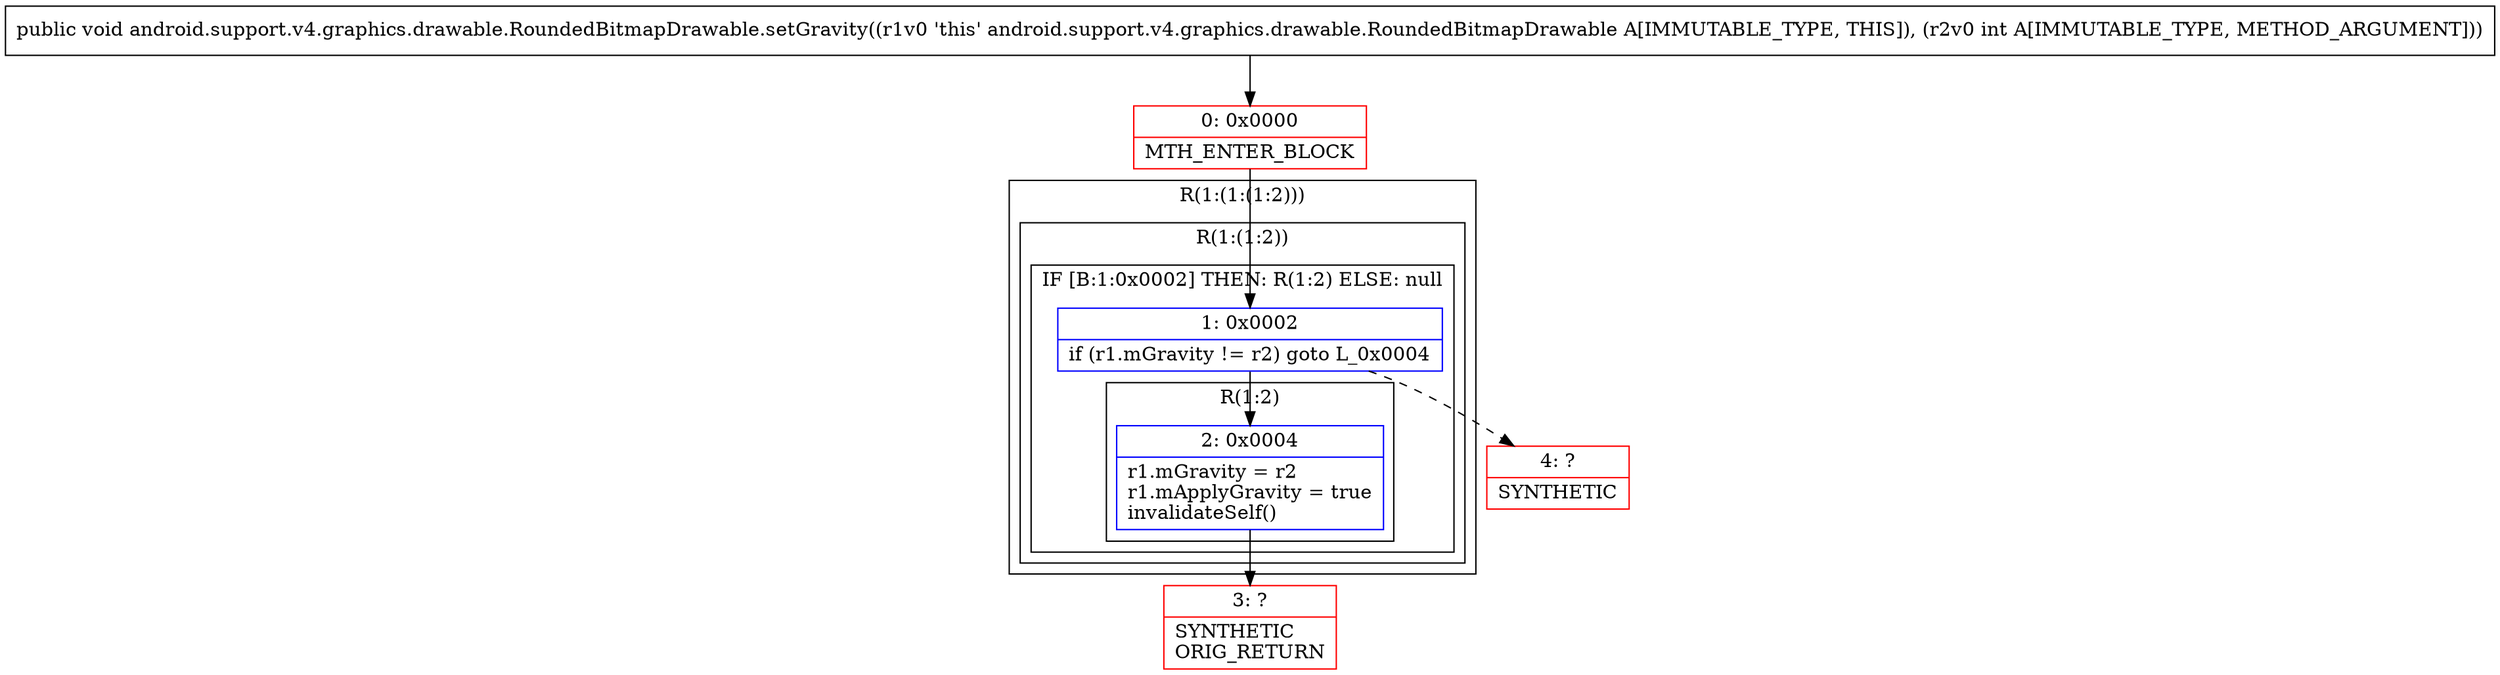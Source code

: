 digraph "CFG forandroid.support.v4.graphics.drawable.RoundedBitmapDrawable.setGravity(I)V" {
subgraph cluster_Region_16121075 {
label = "R(1:(1:(1:2)))";
node [shape=record,color=blue];
subgraph cluster_Region_1229885387 {
label = "R(1:(1:2))";
node [shape=record,color=blue];
subgraph cluster_IfRegion_944017312 {
label = "IF [B:1:0x0002] THEN: R(1:2) ELSE: null";
node [shape=record,color=blue];
Node_1 [shape=record,label="{1\:\ 0x0002|if (r1.mGravity != r2) goto L_0x0004\l}"];
subgraph cluster_Region_594856126 {
label = "R(1:2)";
node [shape=record,color=blue];
Node_2 [shape=record,label="{2\:\ 0x0004|r1.mGravity = r2\lr1.mApplyGravity = true\linvalidateSelf()\l}"];
}
}
}
}
Node_0 [shape=record,color=red,label="{0\:\ 0x0000|MTH_ENTER_BLOCK\l}"];
Node_3 [shape=record,color=red,label="{3\:\ ?|SYNTHETIC\lORIG_RETURN\l}"];
Node_4 [shape=record,color=red,label="{4\:\ ?|SYNTHETIC\l}"];
MethodNode[shape=record,label="{public void android.support.v4.graphics.drawable.RoundedBitmapDrawable.setGravity((r1v0 'this' android.support.v4.graphics.drawable.RoundedBitmapDrawable A[IMMUTABLE_TYPE, THIS]), (r2v0 int A[IMMUTABLE_TYPE, METHOD_ARGUMENT])) }"];
MethodNode -> Node_0;
Node_1 -> Node_2;
Node_1 -> Node_4[style=dashed];
Node_2 -> Node_3;
Node_0 -> Node_1;
}

